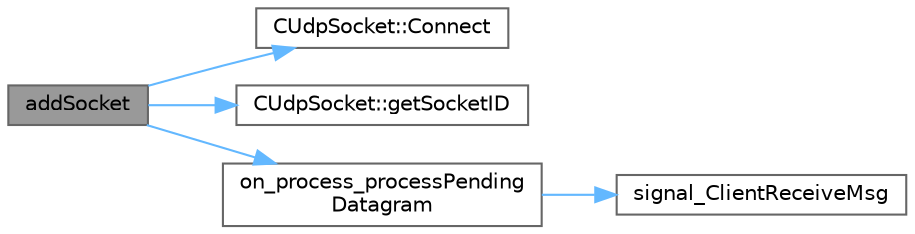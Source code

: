 digraph "addSocket"
{
 // LATEX_PDF_SIZE
  bgcolor="transparent";
  edge [fontname=Helvetica,fontsize=10,labelfontname=Helvetica,labelfontsize=10];
  node [fontname=Helvetica,fontsize=10,shape=box,height=0.2,width=0.4];
  rankdir="LR";
  Node1 [id="Node000001",label="addSocket",height=0.2,width=0.4,color="gray40", fillcolor="grey60", style="filled", fontcolor="black",tooltip="添加一个新的客户端"];
  Node1 -> Node2 [id="edge1_Node000001_Node000002",color="steelblue1",style="solid",tooltip=" "];
  Node2 [id="Node000002",label="CUdpSocket::Connect",height=0.2,width=0.4,color="grey40", fillcolor="white", style="filled",URL="$class_c_udp_socket.html#ab98a9cd442e32e79c320c79ff68c7737",tooltip="设置要连接的地址和端口"];
  Node1 -> Node3 [id="edge2_Node000001_Node000003",color="steelblue1",style="solid",tooltip=" "];
  Node3 [id="Node000003",label="CUdpSocket::getSocketID",height=0.2,width=0.4,color="grey40", fillcolor="white", style="filled",URL="$class_c_udp_socket.html#ab41b608c568c2fa45b8affd16eac07fb",tooltip="得到SocketID"];
  Node1 -> Node4 [id="edge3_Node000001_Node000004",color="steelblue1",style="solid",tooltip=" "];
  Node4 [id="Node000004",label="on_process_processPending\lDatagram",height=0.2,width=0.4,color="grey40", fillcolor="white", style="filled",URL="$class_c_udp_server.html#a32c8ff0163e2fe2ee870c8f06e08357a",tooltip=" "];
  Node4 -> Node5 [id="edge4_Node000004_Node000005",color="steelblue1",style="solid",tooltip=" "];
  Node5 [id="Node000005",label="signal_ClientReceiveMsg",height=0.2,width=0.4,color="grey40", fillcolor="white", style="filled",URL="$class_c_udp_server.html#a70b6a87619fc596b1fdb3b32dc499a50",tooltip="处理收到的客户端信息"];
}
